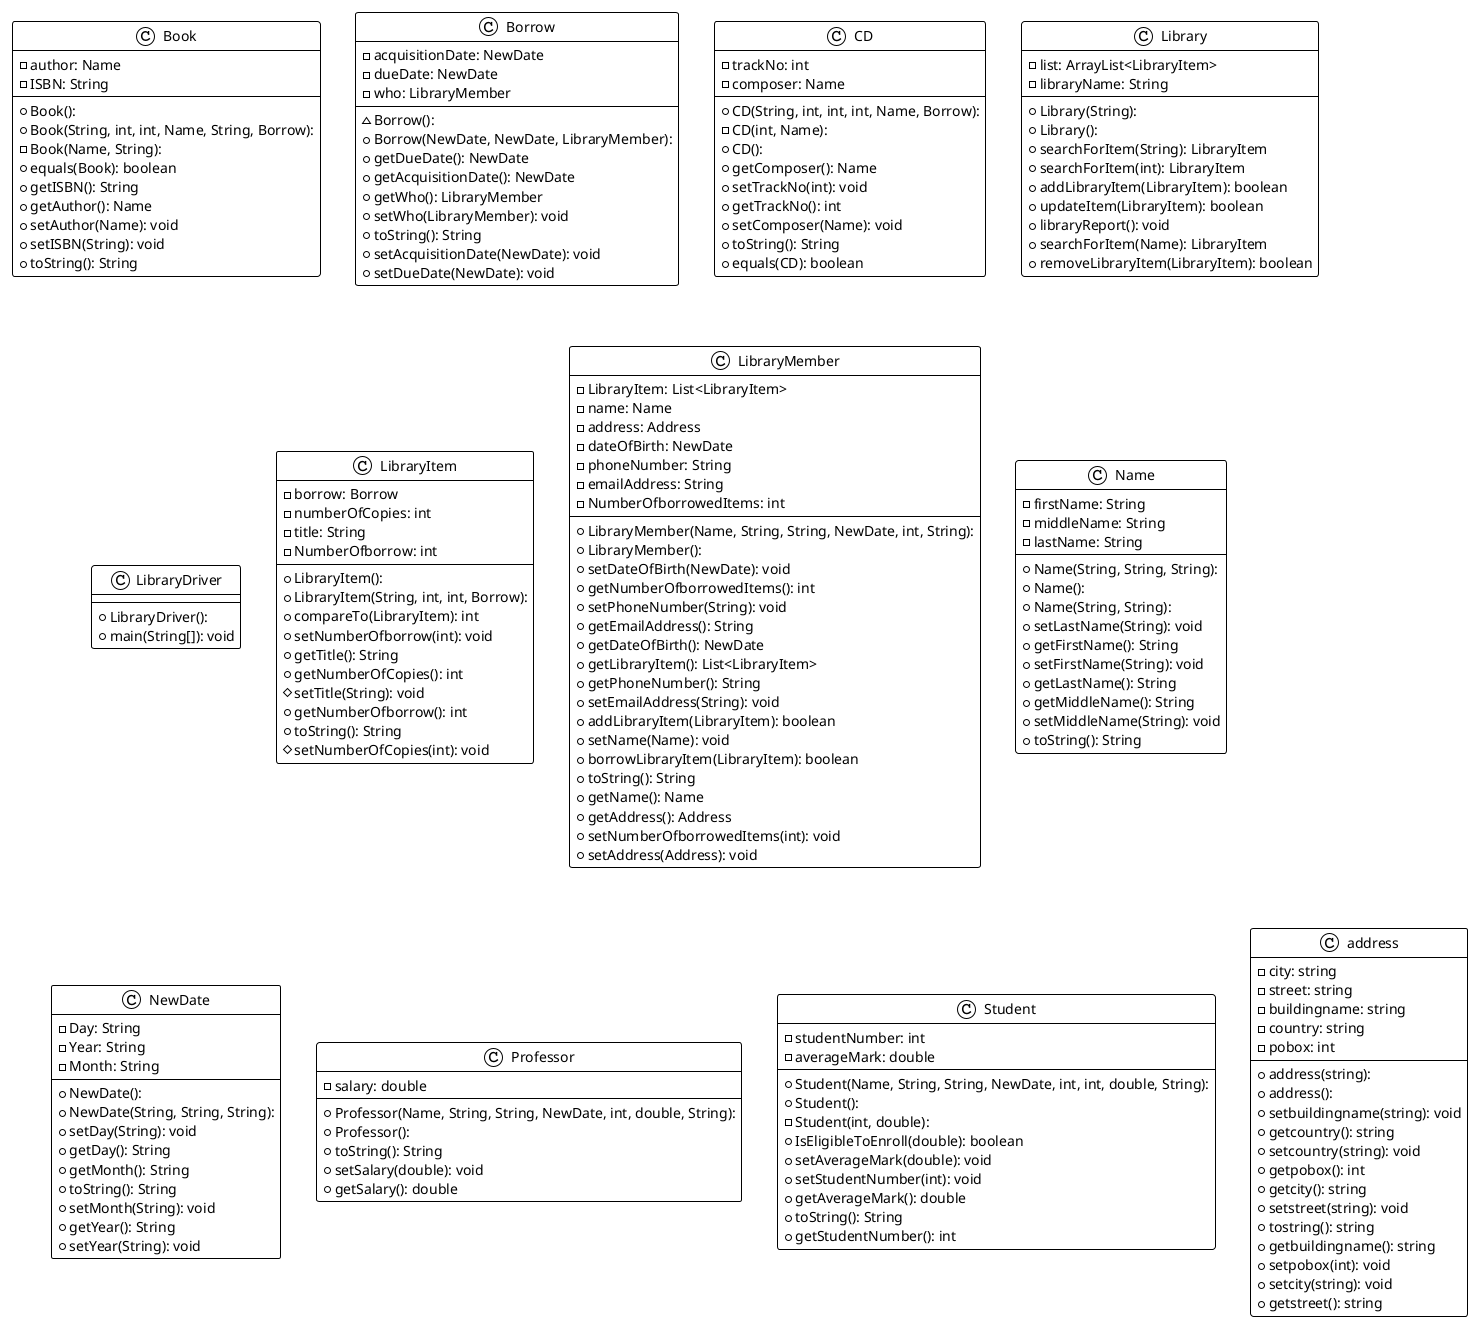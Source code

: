 @startuml

!theme plain
top to bottom direction
skinparam linetype ortho

class Book {
  + Book(): 
  + Book(String, int, int, Name, String, Borrow): 
  - Book(Name, String): 
  - author: Name
  - ISBN: String
  + equals(Book): boolean
  + getISBN(): String
  + getAuthor(): Name
  + setAuthor(Name): void
  + setISBN(String): void
  + toString(): String
}
class Borrow {
  ~ Borrow(): 
  + Borrow(NewDate, NewDate, LibraryMember): 
  - acquisitionDate: NewDate
  - dueDate: NewDate
  - who: LibraryMember
  + getDueDate(): NewDate
  + getAcquisitionDate(): NewDate
  + getWho(): LibraryMember
  + setWho(LibraryMember): void
  + toString(): String
  + setAcquisitionDate(NewDate): void
  + setDueDate(NewDate): void
}
class CD {
  + CD(String, int, int, int, Name, Borrow): 
  - CD(int, Name): 
  + CD(): 
  - trackNo: int
  - composer: Name
  + getComposer(): Name
  + setTrackNo(int): void
  + getTrackNo(): int
  + setComposer(Name): void
  + toString(): String
  + equals(CD): boolean
}
class Library {
  + Library(String): 
  + Library(): 
  - list: ArrayList<LibraryItem>
  - libraryName: String
  + searchForItem(String): LibraryItem
  + searchForItem(int): LibraryItem
  + addLibraryItem(LibraryItem): boolean
  + updateItem(LibraryItem): boolean
  + libraryReport(): void
  + searchForItem(Name): LibraryItem
  + removeLibraryItem(LibraryItem): boolean
}
class LibraryDriver {
  + LibraryDriver(): 
  + main(String[]): void
}
class LibraryItem {
  + LibraryItem(): 
  + LibraryItem(String, int, int, Borrow): 
  - borrow: Borrow
  - numberOfCopies: int
  - title: String
  - NumberOfborrow: int
  + compareTo(LibraryItem): int
  + setNumberOfborrow(int): void
  + getTitle(): String
  + getNumberOfCopies(): int
  # setTitle(String): void
  + getNumberOfborrow(): int
  + toString(): String
  # setNumberOfCopies(int): void
}
class LibraryMember {
  + LibraryMember(Name, String, String, NewDate, int, String): 
  + LibraryMember(): 
  - LibraryItem: List<LibraryItem>
  - name: Name
  - address: Address
  - dateOfBirth: NewDate
  - phoneNumber: String
  - emailAddress: String
  - NumberOfborrowedItems: int
  + setDateOfBirth(NewDate): void
  + getNumberOfborrowedItems(): int
  + setPhoneNumber(String): void
  + getEmailAddress(): String
  + getDateOfBirth(): NewDate
  + getLibraryItem(): List<LibraryItem>
  + getPhoneNumber(): String
  + setEmailAddress(String): void
  + addLibraryItem(LibraryItem): boolean
  + setName(Name): void
  + borrowLibraryItem(LibraryItem): boolean
  + toString(): String
  + getName(): Name
  + getAddress(): Address
  + setNumberOfborrowedItems(int): void
  + setAddress(Address): void
}
class Name {
  + Name(String, String, String): 
  + Name(): 
  + Name(String, String): 
  - firstName: String
  - middleName: String
  - lastName: String
  + setLastName(String): void
  + getFirstName(): String
  + setFirstName(String): void
  + getLastName(): String
  + getMiddleName(): String
  + setMiddleName(String): void
  + toString(): String
}
class NewDate {
  + NewDate(): 
  + NewDate(String, String, String): 
  - Day: String
  - Year: String
  - Month: String
  + setDay(String): void
  + getDay(): String
  + getMonth(): String
  + toString(): String
  + setMonth(String): void
  + getYear(): String
  + setYear(String): void
}
class Professor {
  + Professor(Name, String, String, NewDate, int, double, String): 
  + Professor(): 
  - salary: double
  + toString(): String
  + setSalary(double): void
  + getSalary(): double
}
class Student {
  + Student(Name, String, String, NewDate, int, int, double, String): 
  + Student(): 
  - Student(int, double): 
  - studentNumber: int
  - averageMark: double
  + IsEligibleToEnroll(double): boolean
  + setAverageMark(double): void
  + setStudentNumber(int): void
  + getAverageMark(): double
  + toString(): String
  + getStudentNumber(): int
}
class address {
  + address(string): 
  + address(): 
  - city: string
  - street: string
  - buildingname: string
  - country: string
  - pobox: int
  + setbuildingname(string): void
  + getcountry(): string
  + setcountry(string): void
  + getpobox(): int
  + getcity(): string
  + setstreet(string): void
  + tostring(): string
  + getbuildingname(): string
  + setpobox(int): void
  + setcity(string): void
  + getstreet(): string
}

@enduml
